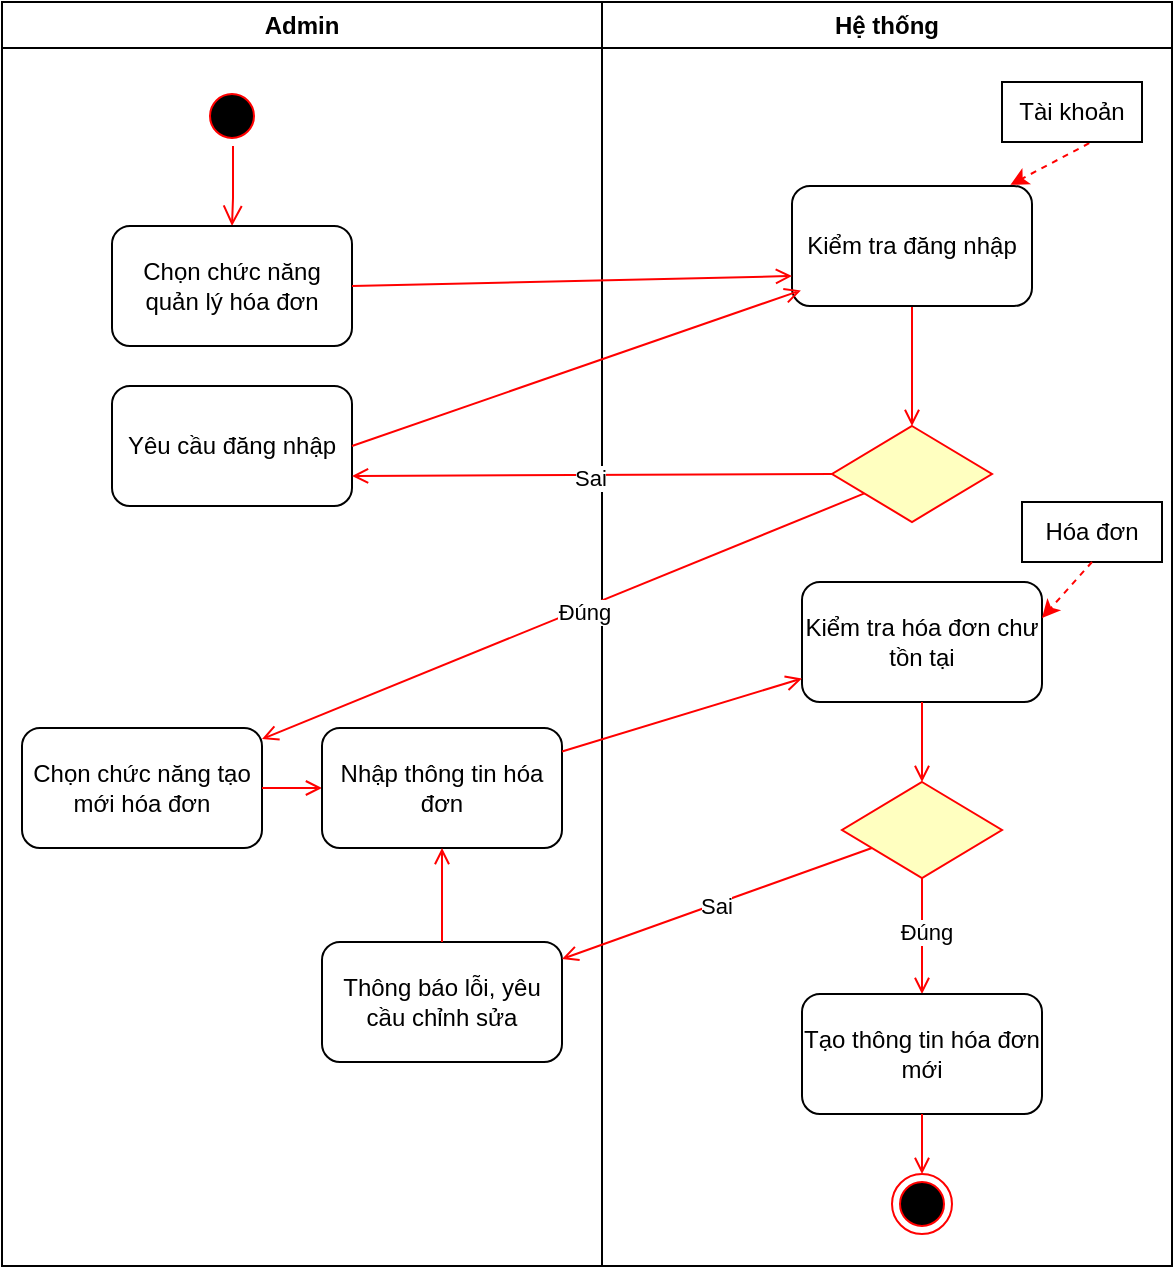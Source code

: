 <mxfile version="26.0.4">
  <diagram name="Page-1" id="e7e014a7-5840-1c2e-5031-d8a46d1fe8dd">
    <mxGraphModel dx="1050" dy="621" grid="1" gridSize="10" guides="1" tooltips="1" connect="1" arrows="1" fold="1" page="1" pageScale="1" pageWidth="1169" pageHeight="826" background="none" math="0" shadow="0">
      <root>
        <mxCell id="0" />
        <mxCell id="1" parent="0" />
        <mxCell id="85NYEsm-pLk6D8G9NjKI-79" value="Admin" style="swimlane;whiteSpace=wrap" parent="1" vertex="1">
          <mxGeometry x="160" y="50" width="300" height="632" as="geometry" />
        </mxCell>
        <mxCell id="85NYEsm-pLk6D8G9NjKI-80" value="" style="ellipse;shape=startState;fillColor=#000000;strokeColor=#ff0000;" parent="85NYEsm-pLk6D8G9NjKI-79" vertex="1">
          <mxGeometry x="100" y="42" width="30" height="30" as="geometry" />
        </mxCell>
        <mxCell id="85NYEsm-pLk6D8G9NjKI-81" value="" style="edgeStyle=elbowEdgeStyle;elbow=vertical;verticalAlign=bottom;endArrow=open;endSize=8;strokeColor=#FF0000;endFill=1;rounded=0;entryX=0.5;entryY=0;entryDx=0;entryDy=0;" parent="85NYEsm-pLk6D8G9NjKI-79" target="85NYEsm-pLk6D8G9NjKI-82" edge="1">
          <mxGeometry x="100" y="40" as="geometry">
            <mxPoint x="114.5" y="110" as="targetPoint" />
            <mxPoint x="115.5" y="72" as="sourcePoint" />
            <Array as="points">
              <mxPoint x="95" y="98" />
            </Array>
          </mxGeometry>
        </mxCell>
        <mxCell id="85NYEsm-pLk6D8G9NjKI-82" value="Chọn chức năng quản lý hóa đơn" style="rounded=1;whiteSpace=wrap;html=1;" parent="85NYEsm-pLk6D8G9NjKI-79" vertex="1">
          <mxGeometry x="55" y="112" width="120" height="60" as="geometry" />
        </mxCell>
        <mxCell id="85NYEsm-pLk6D8G9NjKI-83" value="Yêu cầu đăng nhập" style="rounded=1;whiteSpace=wrap;html=1;" parent="85NYEsm-pLk6D8G9NjKI-79" vertex="1">
          <mxGeometry x="55" y="192" width="120" height="60" as="geometry" />
        </mxCell>
        <mxCell id="85NYEsm-pLk6D8G9NjKI-86" value="Chọn chức năng tạo mới hóa đơn" style="rounded=1;whiteSpace=wrap;html=1;" parent="85NYEsm-pLk6D8G9NjKI-79" vertex="1">
          <mxGeometry x="10" y="363" width="120" height="60" as="geometry" />
        </mxCell>
        <mxCell id="85NYEsm-pLk6D8G9NjKI-87" value="" style="endArrow=open;strokeColor=#FF0000;endFill=1;rounded=0;exitX=1;exitY=0.5;exitDx=0;exitDy=0;entryX=0;entryY=0.5;entryDx=0;entryDy=0;" parent="85NYEsm-pLk6D8G9NjKI-79" source="85NYEsm-pLk6D8G9NjKI-86" target="85NYEsm-pLk6D8G9NjKI-88" edge="1">
          <mxGeometry relative="1" as="geometry">
            <mxPoint x="205" y="400" as="sourcePoint" />
            <mxPoint x="180" y="393" as="targetPoint" />
            <Array as="points" />
          </mxGeometry>
        </mxCell>
        <mxCell id="85NYEsm-pLk6D8G9NjKI-88" value="Nhập thông tin hóa đơn" style="rounded=1;whiteSpace=wrap;html=1;" parent="85NYEsm-pLk6D8G9NjKI-79" vertex="1">
          <mxGeometry x="160" y="363" width="120" height="60" as="geometry" />
        </mxCell>
        <mxCell id="85NYEsm-pLk6D8G9NjKI-89" value="Thông báo lỗi, yêu cầu chỉnh sửa" style="rounded=1;whiteSpace=wrap;html=1;" parent="85NYEsm-pLk6D8G9NjKI-79" vertex="1">
          <mxGeometry x="160" y="470" width="120" height="60" as="geometry" />
        </mxCell>
        <mxCell id="85NYEsm-pLk6D8G9NjKI-90" value="" style="endArrow=open;strokeColor=#FF0000;endFill=1;rounded=0;exitX=0.5;exitY=0;exitDx=0;exitDy=0;entryX=0.5;entryY=1;entryDx=0;entryDy=0;" parent="85NYEsm-pLk6D8G9NjKI-79" source="85NYEsm-pLk6D8G9NjKI-89" target="85NYEsm-pLk6D8G9NjKI-88" edge="1">
          <mxGeometry relative="1" as="geometry">
            <mxPoint x="290" y="403" as="sourcePoint" />
            <mxPoint x="410" y="330" as="targetPoint" />
            <Array as="points" />
          </mxGeometry>
        </mxCell>
        <mxCell id="85NYEsm-pLk6D8G9NjKI-91" value="Hệ thống" style="swimlane;whiteSpace=wrap;startSize=23;" parent="1" vertex="1">
          <mxGeometry x="460" y="50" width="285" height="632" as="geometry" />
        </mxCell>
        <mxCell id="85NYEsm-pLk6D8G9NjKI-92" value="" style="endArrow=open;strokeColor=#FF0000;endFill=1;rounded=0;exitX=0.5;exitY=1;exitDx=0;exitDy=0;entryX=0.5;entryY=0;entryDx=0;entryDy=0;" parent="85NYEsm-pLk6D8G9NjKI-91" source="85NYEsm-pLk6D8G9NjKI-93" target="85NYEsm-pLk6D8G9NjKI-94" edge="1">
          <mxGeometry relative="1" as="geometry">
            <mxPoint x="126.1" y="121.26" as="sourcePoint" />
            <mxPoint x="130.0" y="172.0" as="targetPoint" />
            <Array as="points" />
          </mxGeometry>
        </mxCell>
        <mxCell id="85NYEsm-pLk6D8G9NjKI-93" value="Kiểm tra đăng nhập" style="rounded=1;whiteSpace=wrap;html=1;" parent="85NYEsm-pLk6D8G9NjKI-91" vertex="1">
          <mxGeometry x="95" y="92" width="120" height="60" as="geometry" />
        </mxCell>
        <mxCell id="85NYEsm-pLk6D8G9NjKI-94" value="" style="rhombus;fillColor=#ffffc0;strokeColor=#ff0000;" parent="85NYEsm-pLk6D8G9NjKI-91" vertex="1">
          <mxGeometry x="115" y="212" width="80" height="48" as="geometry" />
        </mxCell>
        <mxCell id="85NYEsm-pLk6D8G9NjKI-95" value="" style="endArrow=classic;html=1;rounded=0;dashed=1;entryX=0.91;entryY=-0.01;entryDx=0;entryDy=0;entryPerimeter=0;exitX=0.623;exitY=1.02;exitDx=0;exitDy=0;exitPerimeter=0;fillColor=#d80073;strokeColor=light-dark(#ff0000, #FFA9E0);" parent="85NYEsm-pLk6D8G9NjKI-91" source="85NYEsm-pLk6D8G9NjKI-96" target="85NYEsm-pLk6D8G9NjKI-93" edge="1">
          <mxGeometry width="50" height="50" relative="1" as="geometry">
            <mxPoint x="215" y="62" as="sourcePoint" />
            <mxPoint x="210" y="32" as="targetPoint" />
          </mxGeometry>
        </mxCell>
        <mxCell id="85NYEsm-pLk6D8G9NjKI-96" value="Tài khoản" style="rounded=0;whiteSpace=wrap;html=1;" parent="85NYEsm-pLk6D8G9NjKI-91" vertex="1">
          <mxGeometry x="200" y="40" width="70" height="30" as="geometry" />
        </mxCell>
        <mxCell id="85NYEsm-pLk6D8G9NjKI-97" value="" style="rhombus;fillColor=#ffffc0;strokeColor=#ff0000;" parent="85NYEsm-pLk6D8G9NjKI-91" vertex="1">
          <mxGeometry x="120" y="390" width="80" height="48" as="geometry" />
        </mxCell>
        <mxCell id="85NYEsm-pLk6D8G9NjKI-98" value="" style="endArrow=open;strokeColor=#FF0000;endFill=1;rounded=0;exitX=0.5;exitY=1;exitDx=0;exitDy=0;entryX=0.5;entryY=0;entryDx=0;entryDy=0;" parent="85NYEsm-pLk6D8G9NjKI-91" source="85NYEsm-pLk6D8G9NjKI-97" target="85NYEsm-pLk6D8G9NjKI-102" edge="1">
          <mxGeometry relative="1" as="geometry">
            <mxPoint x="159.5" y="458" as="sourcePoint" />
            <mxPoint x="159.5" y="510" as="targetPoint" />
            <Array as="points" />
          </mxGeometry>
        </mxCell>
        <mxCell id="85NYEsm-pLk6D8G9NjKI-99" value="Đúng" style="edgeLabel;html=1;align=center;verticalAlign=middle;resizable=0;points=[];" parent="85NYEsm-pLk6D8G9NjKI-98" connectable="0" vertex="1">
          <mxGeometry x="-0.064" y="2" relative="1" as="geometry">
            <mxPoint as="offset" />
          </mxGeometry>
        </mxCell>
        <mxCell id="85NYEsm-pLk6D8G9NjKI-100" value="Kiểm tra hóa đơn chư tồn tại" style="rounded=1;whiteSpace=wrap;html=1;" parent="85NYEsm-pLk6D8G9NjKI-91" vertex="1">
          <mxGeometry x="100" y="290" width="120" height="60" as="geometry" />
        </mxCell>
        <mxCell id="85NYEsm-pLk6D8G9NjKI-101" value="" style="endArrow=open;strokeColor=#FF0000;endFill=1;rounded=0;entryX=0.5;entryY=0;entryDx=0;entryDy=0;" parent="85NYEsm-pLk6D8G9NjKI-91" source="85NYEsm-pLk6D8G9NjKI-100" target="85NYEsm-pLk6D8G9NjKI-97" edge="1">
          <mxGeometry relative="1" as="geometry">
            <mxPoint x="-10" y="403" as="sourcePoint" />
            <mxPoint x="110" y="330" as="targetPoint" />
            <Array as="points" />
          </mxGeometry>
        </mxCell>
        <mxCell id="85NYEsm-pLk6D8G9NjKI-102" value="Tạo thông tin hóa đơn&lt;div&gt;mới&lt;/div&gt;" style="rounded=1;whiteSpace=wrap;html=1;" parent="85NYEsm-pLk6D8G9NjKI-91" vertex="1">
          <mxGeometry x="100" y="496" width="120" height="60" as="geometry" />
        </mxCell>
        <mxCell id="85NYEsm-pLk6D8G9NjKI-103" value="" style="endArrow=open;strokeColor=#FF0000;endFill=1;rounded=0;exitX=0.5;exitY=1;exitDx=0;exitDy=0;entryX=0.5;entryY=0;entryDx=0;entryDy=0;" parent="85NYEsm-pLk6D8G9NjKI-91" source="85NYEsm-pLk6D8G9NjKI-102" target="85NYEsm-pLk6D8G9NjKI-117" edge="1">
          <mxGeometry relative="1" as="geometry">
            <mxPoint x="30" y="643" as="sourcePoint" />
            <mxPoint x="160" y="570" as="targetPoint" />
            <Array as="points" />
          </mxGeometry>
        </mxCell>
        <mxCell id="85NYEsm-pLk6D8G9NjKI-106" value="Hóa đơn" style="rounded=0;whiteSpace=wrap;html=1;" parent="85NYEsm-pLk6D8G9NjKI-91" vertex="1">
          <mxGeometry x="210" y="250" width="70" height="30" as="geometry" />
        </mxCell>
        <mxCell id="85NYEsm-pLk6D8G9NjKI-107" value="" style="endArrow=classic;html=1;rounded=0;dashed=1;entryX=1;entryY=0.3;entryDx=0;entryDy=0;entryPerimeter=0;exitX=0.623;exitY=1.02;exitDx=0;exitDy=0;exitPerimeter=0;fillColor=#d80073;strokeColor=light-dark(#ff0000, #FFA9E0);" parent="85NYEsm-pLk6D8G9NjKI-91" target="85NYEsm-pLk6D8G9NjKI-100" edge="1">
          <mxGeometry width="50" height="50" relative="1" as="geometry">
            <mxPoint x="245" y="280" as="sourcePoint" />
            <mxPoint x="230" y="308" as="targetPoint" />
          </mxGeometry>
        </mxCell>
        <mxCell id="85NYEsm-pLk6D8G9NjKI-117" value="" style="ellipse;html=1;shape=endState;fillColor=#000000;strokeColor=#ff0000;" parent="85NYEsm-pLk6D8G9NjKI-91" vertex="1">
          <mxGeometry x="145" y="586" width="30" height="30" as="geometry" />
        </mxCell>
        <mxCell id="85NYEsm-pLk6D8G9NjKI-108" value="" style="endArrow=open;strokeColor=#FF0000;endFill=1;rounded=0;exitX=1;exitY=0.5;exitDx=0;exitDy=0;entryX=0.037;entryY=0.87;entryDx=0;entryDy=0;entryPerimeter=0;" parent="1" source="85NYEsm-pLk6D8G9NjKI-83" target="85NYEsm-pLk6D8G9NjKI-93" edge="1">
          <mxGeometry relative="1" as="geometry">
            <mxPoint x="340" y="400" as="sourcePoint" />
            <mxPoint x="340" y="460" as="targetPoint" />
            <Array as="points" />
          </mxGeometry>
        </mxCell>
        <mxCell id="85NYEsm-pLk6D8G9NjKI-109" value="" style="endArrow=open;strokeColor=#FF0000;endFill=1;rounded=0;exitX=1;exitY=0.5;exitDx=0;exitDy=0;entryX=0;entryY=0.75;entryDx=0;entryDy=0;" parent="1" source="85NYEsm-pLk6D8G9NjKI-82" target="85NYEsm-pLk6D8G9NjKI-93" edge="1">
          <mxGeometry relative="1" as="geometry">
            <mxPoint x="360" y="370" as="sourcePoint" />
            <mxPoint x="564" y="252" as="targetPoint" />
            <Array as="points" />
          </mxGeometry>
        </mxCell>
        <mxCell id="85NYEsm-pLk6D8G9NjKI-110" value="" style="endArrow=open;strokeColor=#FF0000;endFill=1;rounded=0;exitX=0;exitY=0.5;exitDx=0;exitDy=0;entryX=1;entryY=0.75;entryDx=0;entryDy=0;" parent="1" source="85NYEsm-pLk6D8G9NjKI-94" target="85NYEsm-pLk6D8G9NjKI-83" edge="1">
          <mxGeometry relative="1" as="geometry">
            <mxPoint x="609.5" y="390" as="sourcePoint" />
            <mxPoint x="350" y="378" as="targetPoint" />
          </mxGeometry>
        </mxCell>
        <mxCell id="85NYEsm-pLk6D8G9NjKI-111" value="Sai" style="edgeLabel;html=1;align=center;verticalAlign=middle;resizable=0;points=[];" parent="85NYEsm-pLk6D8G9NjKI-110" connectable="0" vertex="1">
          <mxGeometry x="0.01" y="1" relative="1" as="geometry">
            <mxPoint as="offset" />
          </mxGeometry>
        </mxCell>
        <mxCell id="85NYEsm-pLk6D8G9NjKI-112" value="" style="endArrow=open;strokeColor=#FF0000;endFill=1;rounded=0;" parent="1" source="85NYEsm-pLk6D8G9NjKI-94" target="85NYEsm-pLk6D8G9NjKI-86" edge="1">
          <mxGeometry relative="1" as="geometry">
            <mxPoint x="430" y="438" as="sourcePoint" />
            <mxPoint x="335" y="360" as="targetPoint" />
            <Array as="points" />
          </mxGeometry>
        </mxCell>
        <mxCell id="85NYEsm-pLk6D8G9NjKI-113" value="Đúng" style="edgeLabel;html=1;align=center;verticalAlign=middle;resizable=0;points=[];" parent="85NYEsm-pLk6D8G9NjKI-112" connectable="0" vertex="1">
          <mxGeometry x="-0.064" y="2" relative="1" as="geometry">
            <mxPoint as="offset" />
          </mxGeometry>
        </mxCell>
        <mxCell id="85NYEsm-pLk6D8G9NjKI-114" value="" style="endArrow=open;strokeColor=#FF0000;endFill=1;rounded=0;" parent="1" source="85NYEsm-pLk6D8G9NjKI-88" target="85NYEsm-pLk6D8G9NjKI-100" edge="1">
          <mxGeometry relative="1" as="geometry">
            <mxPoint x="545" y="480" as="sourcePoint" />
            <mxPoint x="550" y="380" as="targetPoint" />
            <Array as="points" />
          </mxGeometry>
        </mxCell>
        <mxCell id="85NYEsm-pLk6D8G9NjKI-115" value="" style="endArrow=open;strokeColor=#FF0000;endFill=1;rounded=0;" parent="1" source="85NYEsm-pLk6D8G9NjKI-97" target="85NYEsm-pLk6D8G9NjKI-89" edge="1">
          <mxGeometry relative="1" as="geometry">
            <mxPoint x="605" y="500" as="sourcePoint" />
            <mxPoint x="365" y="501" as="targetPoint" />
          </mxGeometry>
        </mxCell>
        <mxCell id="85NYEsm-pLk6D8G9NjKI-116" value="Sai" style="edgeLabel;html=1;align=center;verticalAlign=middle;resizable=0;points=[];" parent="85NYEsm-pLk6D8G9NjKI-115" connectable="0" vertex="1">
          <mxGeometry x="0.01" y="1" relative="1" as="geometry">
            <mxPoint as="offset" />
          </mxGeometry>
        </mxCell>
      </root>
    </mxGraphModel>
  </diagram>
</mxfile>
